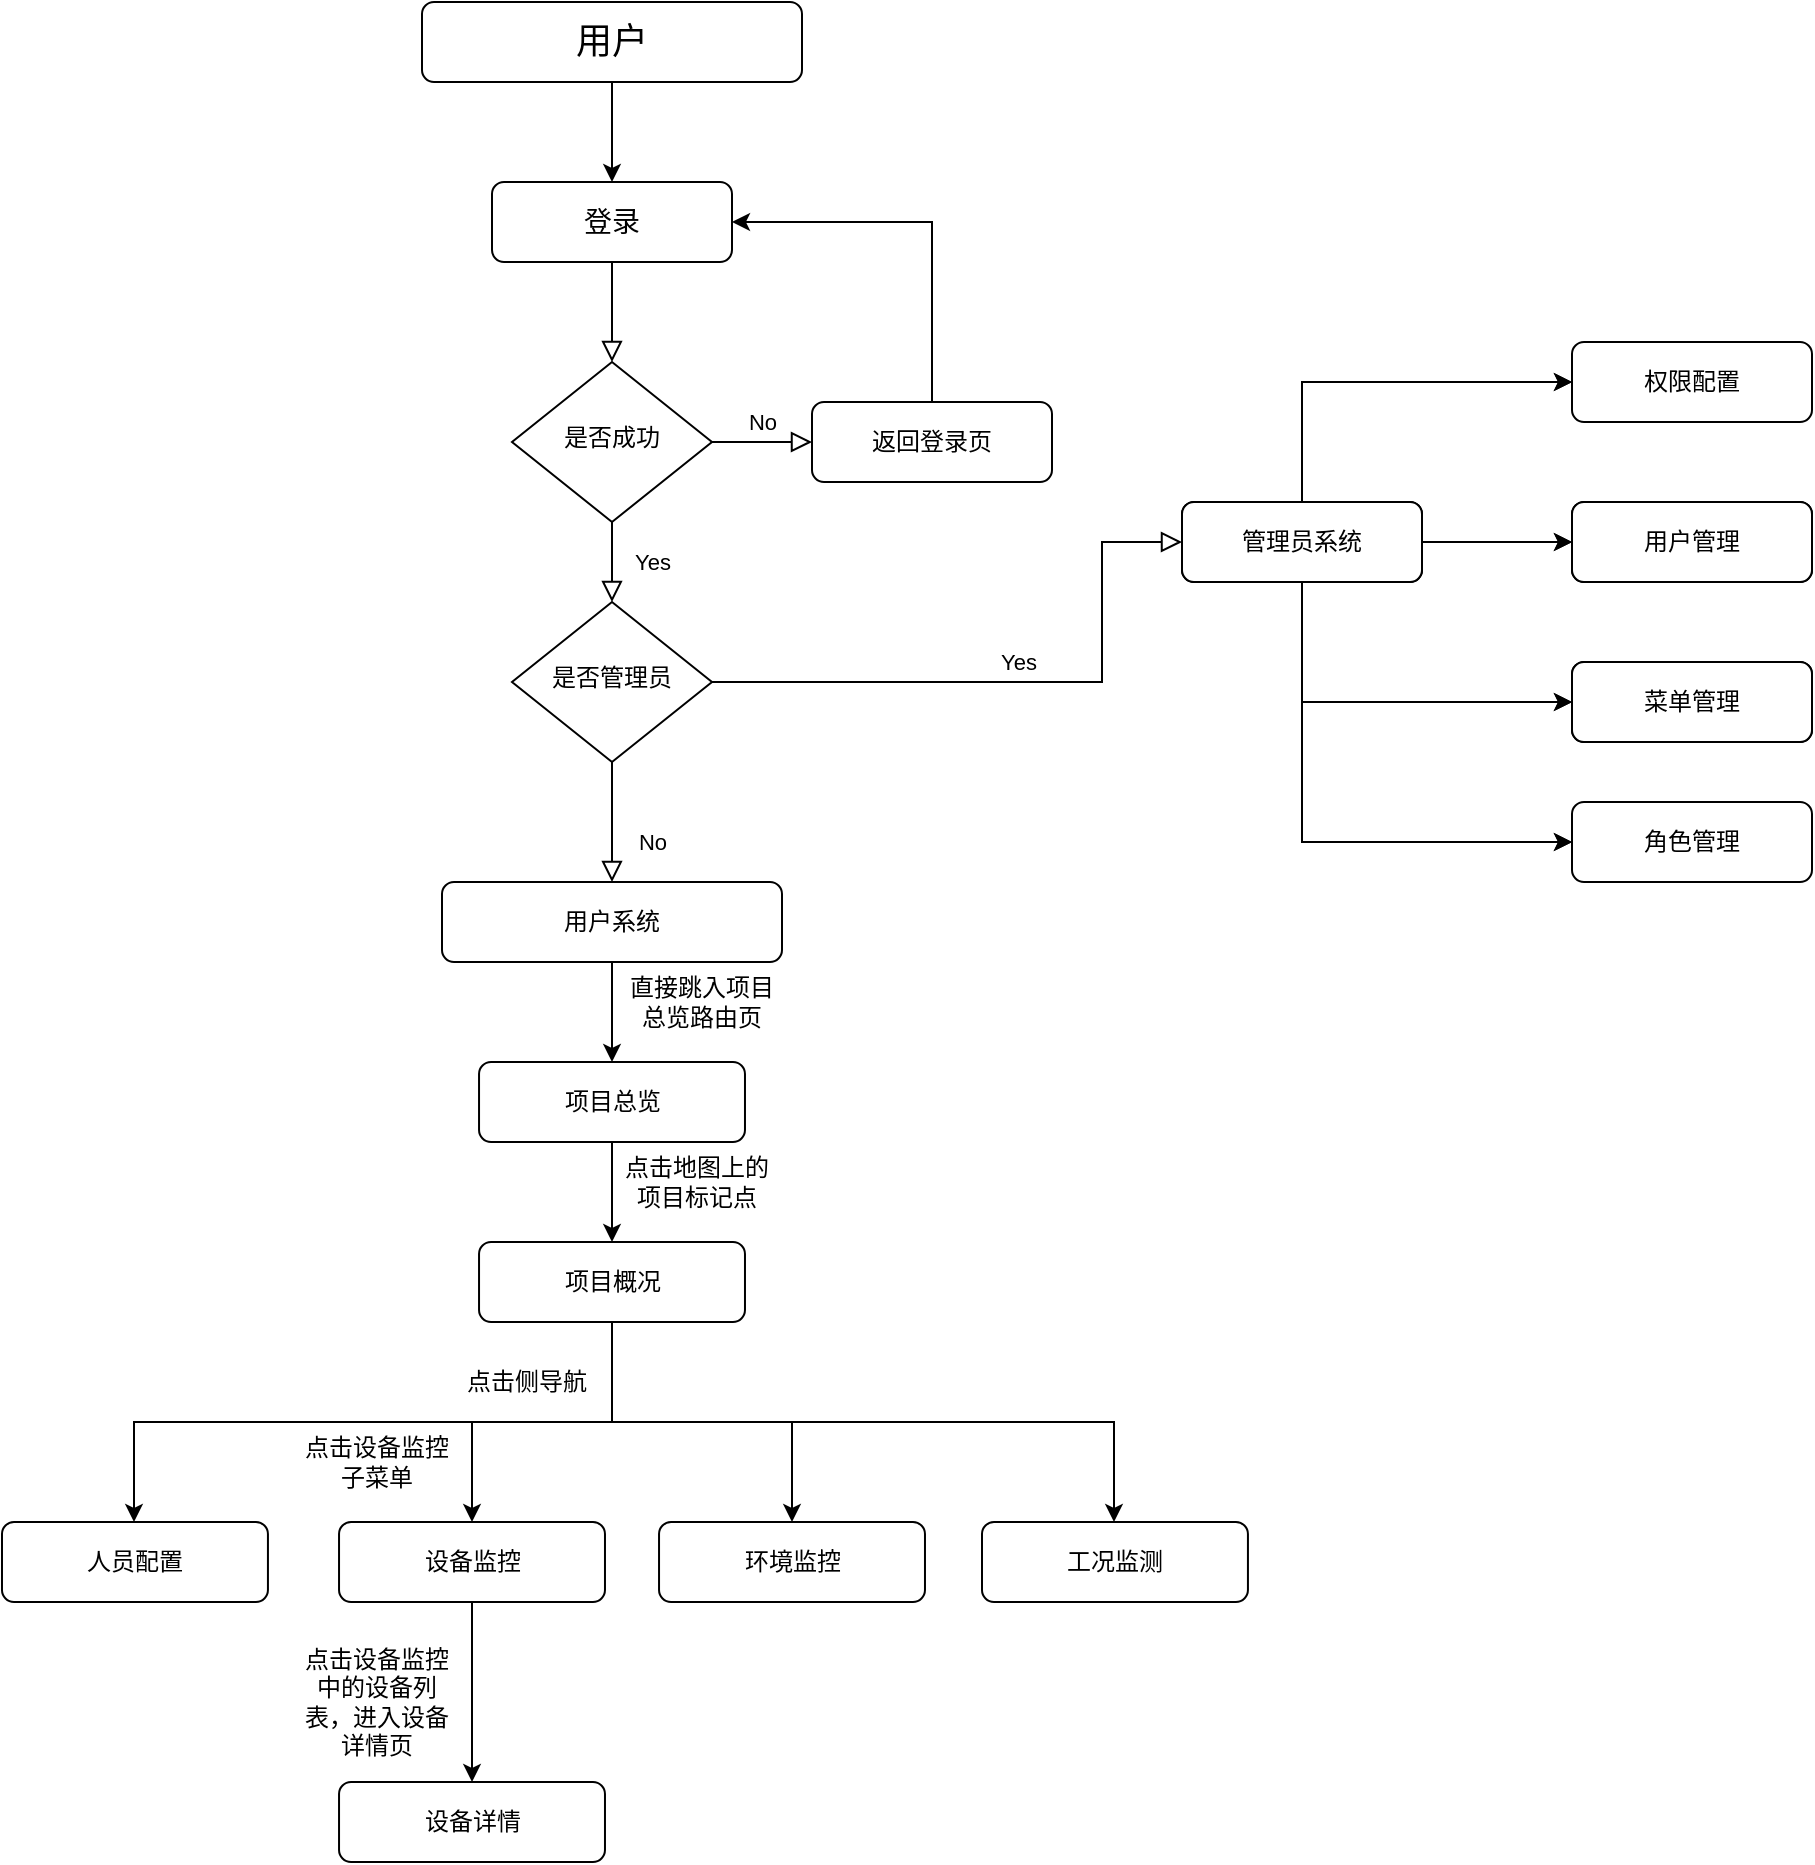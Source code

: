 <mxfile version="13.9.9" type="github">
  <diagram id="C5RBs43oDa-KdzZeNtuy" name="Page-1">
    <mxGraphModel dx="3076" dy="762" grid="1" gridSize="10" guides="1" tooltips="1" connect="1" arrows="1" fold="1" page="1" pageScale="1" pageWidth="1654" pageHeight="2336" math="0" shadow="0">
      <root>
        <mxCell id="WIyWlLk6GJQsqaUBKTNV-0" />
        <mxCell id="WIyWlLk6GJQsqaUBKTNV-1" parent="WIyWlLk6GJQsqaUBKTNV-0" />
        <mxCell id="WIyWlLk6GJQsqaUBKTNV-2" value="" style="rounded=0;html=1;jettySize=auto;orthogonalLoop=1;fontSize=11;endArrow=block;endFill=0;endSize=8;strokeWidth=1;shadow=0;labelBackgroundColor=none;edgeStyle=orthogonalEdgeStyle;" parent="WIyWlLk6GJQsqaUBKTNV-1" source="WIyWlLk6GJQsqaUBKTNV-3" target="WIyWlLk6GJQsqaUBKTNV-6" edge="1">
          <mxGeometry relative="1" as="geometry" />
        </mxCell>
        <mxCell id="WIyWlLk6GJQsqaUBKTNV-3" value="&lt;font style=&quot;font-size: 14px&quot;&gt;登录&lt;/font&gt;" style="rounded=1;whiteSpace=wrap;html=1;fontSize=12;glass=0;strokeWidth=1;shadow=0;" parent="WIyWlLk6GJQsqaUBKTNV-1" vertex="1">
          <mxGeometry x="225" y="120" width="120" height="40" as="geometry" />
        </mxCell>
        <mxCell id="WIyWlLk6GJQsqaUBKTNV-4" value="Yes" style="rounded=0;html=1;jettySize=auto;orthogonalLoop=1;fontSize=11;endArrow=block;endFill=0;endSize=8;strokeWidth=1;shadow=0;labelBackgroundColor=none;edgeStyle=orthogonalEdgeStyle;" parent="WIyWlLk6GJQsqaUBKTNV-1" source="WIyWlLk6GJQsqaUBKTNV-6" target="WIyWlLk6GJQsqaUBKTNV-10" edge="1">
          <mxGeometry y="20" relative="1" as="geometry">
            <mxPoint as="offset" />
          </mxGeometry>
        </mxCell>
        <mxCell id="WIyWlLk6GJQsqaUBKTNV-5" value="No" style="edgeStyle=orthogonalEdgeStyle;rounded=0;html=1;jettySize=auto;orthogonalLoop=1;fontSize=11;endArrow=block;endFill=0;endSize=8;strokeWidth=1;shadow=0;labelBackgroundColor=none;" parent="WIyWlLk6GJQsqaUBKTNV-1" source="WIyWlLk6GJQsqaUBKTNV-6" target="WIyWlLk6GJQsqaUBKTNV-7" edge="1">
          <mxGeometry y="10" relative="1" as="geometry">
            <mxPoint as="offset" />
          </mxGeometry>
        </mxCell>
        <mxCell id="WIyWlLk6GJQsqaUBKTNV-6" value="是否成功" style="rhombus;whiteSpace=wrap;html=1;shadow=0;fontFamily=Helvetica;fontSize=12;align=center;strokeWidth=1;spacing=6;spacingTop=-4;" parent="WIyWlLk6GJQsqaUBKTNV-1" vertex="1">
          <mxGeometry x="235" y="210" width="100" height="80" as="geometry" />
        </mxCell>
        <mxCell id="fpGE6FCmWR1sTY0XqfGk-2" style="edgeStyle=orthogonalEdgeStyle;rounded=0;orthogonalLoop=1;jettySize=auto;html=1;entryX=1;entryY=0.5;entryDx=0;entryDy=0;" edge="1" parent="WIyWlLk6GJQsqaUBKTNV-1" source="WIyWlLk6GJQsqaUBKTNV-7" target="WIyWlLk6GJQsqaUBKTNV-3">
          <mxGeometry relative="1" as="geometry">
            <mxPoint x="285" y="180" as="targetPoint" />
            <Array as="points">
              <mxPoint x="445" y="140" />
            </Array>
          </mxGeometry>
        </mxCell>
        <mxCell id="WIyWlLk6GJQsqaUBKTNV-7" value="返回登录页" style="rounded=1;whiteSpace=wrap;html=1;fontSize=12;glass=0;strokeWidth=1;shadow=0;" parent="WIyWlLk6GJQsqaUBKTNV-1" vertex="1">
          <mxGeometry x="385" y="230" width="120" height="40" as="geometry" />
        </mxCell>
        <mxCell id="WIyWlLk6GJQsqaUBKTNV-8" value="No" style="rounded=0;html=1;jettySize=auto;orthogonalLoop=1;fontSize=11;endArrow=block;endFill=0;endSize=8;strokeWidth=1;shadow=0;labelBackgroundColor=none;edgeStyle=orthogonalEdgeStyle;" parent="WIyWlLk6GJQsqaUBKTNV-1" source="WIyWlLk6GJQsqaUBKTNV-10" target="WIyWlLk6GJQsqaUBKTNV-11" edge="1">
          <mxGeometry x="0.333" y="20" relative="1" as="geometry">
            <mxPoint as="offset" />
          </mxGeometry>
        </mxCell>
        <mxCell id="WIyWlLk6GJQsqaUBKTNV-9" value="Yes" style="edgeStyle=orthogonalEdgeStyle;rounded=0;html=1;jettySize=auto;orthogonalLoop=1;fontSize=11;endArrow=block;endFill=0;endSize=8;strokeWidth=1;shadow=0;labelBackgroundColor=none;" parent="WIyWlLk6GJQsqaUBKTNV-1" source="WIyWlLk6GJQsqaUBKTNV-10" target="WIyWlLk6GJQsqaUBKTNV-12" edge="1">
          <mxGeometry y="10" relative="1" as="geometry">
            <mxPoint as="offset" />
            <Array as="points">
              <mxPoint x="530" y="370" />
              <mxPoint x="530" y="300" />
            </Array>
          </mxGeometry>
        </mxCell>
        <mxCell id="WIyWlLk6GJQsqaUBKTNV-10" value="是否管理员" style="rhombus;whiteSpace=wrap;html=1;shadow=0;fontFamily=Helvetica;fontSize=12;align=center;strokeWidth=1;spacing=6;spacingTop=-4;" parent="WIyWlLk6GJQsqaUBKTNV-1" vertex="1">
          <mxGeometry x="235" y="330" width="100" height="80" as="geometry" />
        </mxCell>
        <mxCell id="fpGE6FCmWR1sTY0XqfGk-8" value="" style="edgeStyle=orthogonalEdgeStyle;rounded=0;orthogonalLoop=1;jettySize=auto;html=1;" edge="1" parent="WIyWlLk6GJQsqaUBKTNV-1" source="WIyWlLk6GJQsqaUBKTNV-11" target="fpGE6FCmWR1sTY0XqfGk-7">
          <mxGeometry relative="1" as="geometry" />
        </mxCell>
        <mxCell id="WIyWlLk6GJQsqaUBKTNV-11" value="用户系统" style="rounded=1;whiteSpace=wrap;html=1;fontSize=12;glass=0;strokeWidth=1;shadow=0;" parent="WIyWlLk6GJQsqaUBKTNV-1" vertex="1">
          <mxGeometry x="200" y="470" width="170" height="40" as="geometry" />
        </mxCell>
        <mxCell id="fpGE6FCmWR1sTY0XqfGk-38" value="" style="edgeStyle=orthogonalEdgeStyle;rounded=0;orthogonalLoop=1;jettySize=auto;html=1;" edge="1" parent="WIyWlLk6GJQsqaUBKTNV-1" source="WIyWlLk6GJQsqaUBKTNV-12" target="fpGE6FCmWR1sTY0XqfGk-37">
          <mxGeometry relative="1" as="geometry" />
        </mxCell>
        <mxCell id="fpGE6FCmWR1sTY0XqfGk-43" value="" style="edgeStyle=orthogonalEdgeStyle;rounded=0;orthogonalLoop=1;jettySize=auto;html=1;entryX=0;entryY=0.5;entryDx=0;entryDy=0;" edge="1" parent="WIyWlLk6GJQsqaUBKTNV-1" source="WIyWlLk6GJQsqaUBKTNV-12" target="fpGE6FCmWR1sTY0XqfGk-42">
          <mxGeometry relative="1" as="geometry">
            <Array as="points">
              <mxPoint x="630" y="220" />
            </Array>
          </mxGeometry>
        </mxCell>
        <mxCell id="fpGE6FCmWR1sTY0XqfGk-45" value="" style="edgeStyle=orthogonalEdgeStyle;rounded=0;orthogonalLoop=1;jettySize=auto;html=1;" edge="1" parent="WIyWlLk6GJQsqaUBKTNV-1" source="WIyWlLk6GJQsqaUBKTNV-12" target="fpGE6FCmWR1sTY0XqfGk-44">
          <mxGeometry relative="1" as="geometry">
            <Array as="points">
              <mxPoint x="630" y="380" />
            </Array>
          </mxGeometry>
        </mxCell>
        <mxCell id="fpGE6FCmWR1sTY0XqfGk-47" value="" style="edgeStyle=orthogonalEdgeStyle;rounded=0;orthogonalLoop=1;jettySize=auto;html=1;" edge="1" parent="WIyWlLk6GJQsqaUBKTNV-1" source="WIyWlLk6GJQsqaUBKTNV-12" target="fpGE6FCmWR1sTY0XqfGk-46">
          <mxGeometry relative="1" as="geometry">
            <Array as="points">
              <mxPoint x="630" y="450" />
            </Array>
          </mxGeometry>
        </mxCell>
        <mxCell id="WIyWlLk6GJQsqaUBKTNV-12" value="管理员系统" style="rounded=1;whiteSpace=wrap;html=1;fontSize=12;glass=0;strokeWidth=1;shadow=0;" parent="WIyWlLk6GJQsqaUBKTNV-1" vertex="1">
          <mxGeometry x="570" y="280" width="120" height="40" as="geometry" />
        </mxCell>
        <mxCell id="fpGE6FCmWR1sTY0XqfGk-1" value="" style="edgeStyle=orthogonalEdgeStyle;rounded=0;orthogonalLoop=1;jettySize=auto;html=1;" edge="1" parent="WIyWlLk6GJQsqaUBKTNV-1" source="fpGE6FCmWR1sTY0XqfGk-0" target="WIyWlLk6GJQsqaUBKTNV-3">
          <mxGeometry relative="1" as="geometry" />
        </mxCell>
        <mxCell id="fpGE6FCmWR1sTY0XqfGk-0" value="&lt;font style=&quot;font-size: 18px&quot;&gt;用户&lt;/font&gt;" style="rounded=1;whiteSpace=wrap;html=1;" vertex="1" parent="WIyWlLk6GJQsqaUBKTNV-1">
          <mxGeometry x="190" y="30" width="190" height="40" as="geometry" />
        </mxCell>
        <mxCell id="fpGE6FCmWR1sTY0XqfGk-56" value="" style="edgeStyle=orthogonalEdgeStyle;rounded=0;orthogonalLoop=1;jettySize=auto;html=1;entryX=0.5;entryY=0;entryDx=0;entryDy=0;" edge="1" parent="WIyWlLk6GJQsqaUBKTNV-1" source="fpGE6FCmWR1sTY0XqfGk-7" target="fpGE6FCmWR1sTY0XqfGk-15">
          <mxGeometry relative="1" as="geometry">
            <mxPoint x="560" y="748" as="targetPoint" />
            <Array as="points" />
          </mxGeometry>
        </mxCell>
        <mxCell id="fpGE6FCmWR1sTY0XqfGk-7" value="项目总览" style="rounded=1;whiteSpace=wrap;html=1;fontSize=12;glass=0;strokeWidth=1;shadow=0;" vertex="1" parent="WIyWlLk6GJQsqaUBKTNV-1">
          <mxGeometry x="218.52" y="560" width="132.97" height="40" as="geometry" />
        </mxCell>
        <mxCell id="fpGE6FCmWR1sTY0XqfGk-19" value="" style="edgeStyle=orthogonalEdgeStyle;rounded=0;orthogonalLoop=1;jettySize=auto;html=1;" edge="1" parent="WIyWlLk6GJQsqaUBKTNV-1" target="fpGE6FCmWR1sTY0XqfGk-18">
          <mxGeometry relative="1" as="geometry">
            <mxPoint x="465" y="740" as="sourcePoint" />
            <Array as="points">
              <mxPoint x="215" y="740" />
            </Array>
          </mxGeometry>
        </mxCell>
        <mxCell id="fpGE6FCmWR1sTY0XqfGk-33" value="" style="edgeStyle=orthogonalEdgeStyle;rounded=0;orthogonalLoop=1;jettySize=auto;html=1;" edge="1" parent="WIyWlLk6GJQsqaUBKTNV-1" target="fpGE6FCmWR1sTY0XqfGk-32">
          <mxGeometry relative="1" as="geometry">
            <mxPoint x="215" y="740" as="sourcePoint" />
            <Array as="points">
              <mxPoint x="215" y="740" />
              <mxPoint x="46" y="740" />
            </Array>
          </mxGeometry>
        </mxCell>
        <mxCell id="fpGE6FCmWR1sTY0XqfGk-36" value="" style="edgeStyle=orthogonalEdgeStyle;rounded=0;orthogonalLoop=1;jettySize=auto;html=1;" edge="1" parent="WIyWlLk6GJQsqaUBKTNV-1" target="fpGE6FCmWR1sTY0XqfGk-35">
          <mxGeometry relative="1" as="geometry">
            <mxPoint x="215" y="740" as="sourcePoint" />
            <Array as="points">
              <mxPoint x="215" y="740" />
              <mxPoint x="536" y="740" />
            </Array>
          </mxGeometry>
        </mxCell>
        <mxCell id="fpGE6FCmWR1sTY0XqfGk-61" value="" style="edgeStyle=orthogonalEdgeStyle;rounded=0;orthogonalLoop=1;jettySize=auto;html=1;" edge="1" parent="WIyWlLk6GJQsqaUBKTNV-1" source="fpGE6FCmWR1sTY0XqfGk-15" target="fpGE6FCmWR1sTY0XqfGk-30">
          <mxGeometry relative="1" as="geometry" />
        </mxCell>
        <mxCell id="fpGE6FCmWR1sTY0XqfGk-15" value="项目概况" style="rounded=1;whiteSpace=wrap;html=1;fontSize=12;glass=0;strokeWidth=1;shadow=0;" vertex="1" parent="WIyWlLk6GJQsqaUBKTNV-1">
          <mxGeometry x="218.52" y="650" width="132.97" height="40" as="geometry" />
        </mxCell>
        <mxCell id="fpGE6FCmWR1sTY0XqfGk-17" value="点击地图上的项目标记点" style="text;html=1;strokeColor=none;fillColor=none;align=center;verticalAlign=middle;whiteSpace=wrap;rounded=0;" vertex="1" parent="WIyWlLk6GJQsqaUBKTNV-1">
          <mxGeometry x="290" y="610" width="75" height="20" as="geometry" />
        </mxCell>
        <mxCell id="fpGE6FCmWR1sTY0XqfGk-22" value="" style="edgeStyle=orthogonalEdgeStyle;rounded=0;orthogonalLoop=1;jettySize=auto;html=1;" edge="1" parent="WIyWlLk6GJQsqaUBKTNV-1" source="fpGE6FCmWR1sTY0XqfGk-18" target="fpGE6FCmWR1sTY0XqfGk-21">
          <mxGeometry relative="1" as="geometry" />
        </mxCell>
        <mxCell id="fpGE6FCmWR1sTY0XqfGk-18" value="设备监控" style="rounded=1;whiteSpace=wrap;html=1;fontSize=12;glass=0;strokeWidth=1;shadow=0;" vertex="1" parent="WIyWlLk6GJQsqaUBKTNV-1">
          <mxGeometry x="148.52" y="790" width="132.97" height="40" as="geometry" />
        </mxCell>
        <mxCell id="fpGE6FCmWR1sTY0XqfGk-20" value="点击设备监控子菜单" style="text;html=1;strokeColor=none;fillColor=none;align=center;verticalAlign=middle;whiteSpace=wrap;rounded=0;" vertex="1" parent="WIyWlLk6GJQsqaUBKTNV-1">
          <mxGeometry x="130" y="750" width="75" height="20" as="geometry" />
        </mxCell>
        <mxCell id="fpGE6FCmWR1sTY0XqfGk-21" value="设备详情" style="rounded=1;whiteSpace=wrap;html=1;fontSize=12;glass=0;strokeWidth=1;shadow=0;" vertex="1" parent="WIyWlLk6GJQsqaUBKTNV-1">
          <mxGeometry x="148.52" y="920" width="132.97" height="40" as="geometry" />
        </mxCell>
        <mxCell id="fpGE6FCmWR1sTY0XqfGk-23" value="点击设备监控中的设备列表，进入设备详情页" style="text;html=1;strokeColor=none;fillColor=none;align=center;verticalAlign=middle;whiteSpace=wrap;rounded=0;" vertex="1" parent="WIyWlLk6GJQsqaUBKTNV-1">
          <mxGeometry x="130" y="870" width="75" height="20" as="geometry" />
        </mxCell>
        <mxCell id="fpGE6FCmWR1sTY0XqfGk-30" value="环境监控" style="rounded=1;whiteSpace=wrap;html=1;fontSize=12;glass=0;strokeWidth=1;shadow=0;" vertex="1" parent="WIyWlLk6GJQsqaUBKTNV-1">
          <mxGeometry x="308.52" y="790" width="132.97" height="40" as="geometry" />
        </mxCell>
        <mxCell id="fpGE6FCmWR1sTY0XqfGk-32" value="人员配置" style="rounded=1;whiteSpace=wrap;html=1;fontSize=12;glass=0;strokeWidth=1;shadow=0;" vertex="1" parent="WIyWlLk6GJQsqaUBKTNV-1">
          <mxGeometry x="-20" y="790" width="132.97" height="40" as="geometry" />
        </mxCell>
        <mxCell id="fpGE6FCmWR1sTY0XqfGk-35" value="工况监测" style="rounded=1;whiteSpace=wrap;html=1;fontSize=12;glass=0;strokeWidth=1;shadow=0;" vertex="1" parent="WIyWlLk6GJQsqaUBKTNV-1">
          <mxGeometry x="470" y="790" width="132.97" height="40" as="geometry" />
        </mxCell>
        <mxCell id="fpGE6FCmWR1sTY0XqfGk-37" value="用户管理" style="rounded=1;whiteSpace=wrap;html=1;fontSize=12;glass=0;strokeWidth=1;shadow=0;" vertex="1" parent="WIyWlLk6GJQsqaUBKTNV-1">
          <mxGeometry x="765" y="280" width="120" height="40" as="geometry" />
        </mxCell>
        <mxCell id="fpGE6FCmWR1sTY0XqfGk-42" value="权限配置" style="rounded=1;whiteSpace=wrap;html=1;fontSize=12;glass=0;strokeWidth=1;shadow=0;" vertex="1" parent="WIyWlLk6GJQsqaUBKTNV-1">
          <mxGeometry x="765" y="200" width="120" height="40" as="geometry" />
        </mxCell>
        <mxCell id="fpGE6FCmWR1sTY0XqfGk-44" value="菜单管理" style="rounded=1;whiteSpace=wrap;html=1;fontSize=12;glass=0;strokeWidth=1;shadow=0;" vertex="1" parent="WIyWlLk6GJQsqaUBKTNV-1">
          <mxGeometry x="765" y="360" width="120" height="40" as="geometry" />
        </mxCell>
        <mxCell id="fpGE6FCmWR1sTY0XqfGk-46" value="角色管理" style="rounded=1;whiteSpace=wrap;html=1;fontSize=12;glass=0;strokeWidth=1;shadow=0;" vertex="1" parent="WIyWlLk6GJQsqaUBKTNV-1">
          <mxGeometry x="765" y="430" width="120" height="40" as="geometry" />
        </mxCell>
        <mxCell id="fpGE6FCmWR1sTY0XqfGk-48" value="直接跳入项目总览路由页" style="text;html=1;strokeColor=none;fillColor=none;align=center;verticalAlign=middle;whiteSpace=wrap;rounded=0;" vertex="1" parent="WIyWlLk6GJQsqaUBKTNV-1">
          <mxGeometry x="290" y="520" width="80" height="20" as="geometry" />
        </mxCell>
        <mxCell id="fpGE6FCmWR1sTY0XqfGk-49" value="" style="edgeStyle=orthogonalEdgeStyle;rounded=0;orthogonalLoop=1;jettySize=auto;html=1;" edge="1" source="fpGE6FCmWR1sTY0XqfGk-53" target="fpGE6FCmWR1sTY0XqfGk-54" parent="WIyWlLk6GJQsqaUBKTNV-1">
          <mxGeometry relative="1" as="geometry" />
        </mxCell>
        <mxCell id="fpGE6FCmWR1sTY0XqfGk-50" value="" style="edgeStyle=orthogonalEdgeStyle;rounded=0;orthogonalLoop=1;jettySize=auto;html=1;entryX=0;entryY=0.5;entryDx=0;entryDy=0;" edge="1" source="fpGE6FCmWR1sTY0XqfGk-53" parent="WIyWlLk6GJQsqaUBKTNV-1">
          <mxGeometry relative="1" as="geometry">
            <mxPoint x="765" y="220" as="targetPoint" />
            <Array as="points">
              <mxPoint x="630" y="220" />
            </Array>
          </mxGeometry>
        </mxCell>
        <mxCell id="fpGE6FCmWR1sTY0XqfGk-51" value="" style="edgeStyle=orthogonalEdgeStyle;rounded=0;orthogonalLoop=1;jettySize=auto;html=1;" edge="1" source="fpGE6FCmWR1sTY0XqfGk-53" target="fpGE6FCmWR1sTY0XqfGk-55" parent="WIyWlLk6GJQsqaUBKTNV-1">
          <mxGeometry relative="1" as="geometry">
            <Array as="points">
              <mxPoint x="630" y="380" />
            </Array>
          </mxGeometry>
        </mxCell>
        <mxCell id="fpGE6FCmWR1sTY0XqfGk-52" value="" style="edgeStyle=orthogonalEdgeStyle;rounded=0;orthogonalLoop=1;jettySize=auto;html=1;" edge="1" source="fpGE6FCmWR1sTY0XqfGk-53" parent="WIyWlLk6GJQsqaUBKTNV-1">
          <mxGeometry relative="1" as="geometry">
            <mxPoint x="765" y="450" as="targetPoint" />
            <Array as="points">
              <mxPoint x="630" y="450" />
            </Array>
          </mxGeometry>
        </mxCell>
        <mxCell id="fpGE6FCmWR1sTY0XqfGk-53" value="管理员系统" style="rounded=1;whiteSpace=wrap;html=1;fontSize=12;glass=0;strokeWidth=1;shadow=0;" vertex="1" parent="WIyWlLk6GJQsqaUBKTNV-1">
          <mxGeometry x="570" y="280" width="120" height="40" as="geometry" />
        </mxCell>
        <mxCell id="fpGE6FCmWR1sTY0XqfGk-54" value="用户管理" style="rounded=1;whiteSpace=wrap;html=1;fontSize=12;glass=0;strokeWidth=1;shadow=0;" vertex="1" parent="WIyWlLk6GJQsqaUBKTNV-1">
          <mxGeometry x="765" y="280" width="120" height="40" as="geometry" />
        </mxCell>
        <mxCell id="fpGE6FCmWR1sTY0XqfGk-55" value="菜单管理" style="rounded=1;whiteSpace=wrap;html=1;fontSize=12;glass=0;strokeWidth=1;shadow=0;" vertex="1" parent="WIyWlLk6GJQsqaUBKTNV-1">
          <mxGeometry x="765" y="360" width="120" height="40" as="geometry" />
        </mxCell>
        <mxCell id="fpGE6FCmWR1sTY0XqfGk-57" value="点击侧导航" style="text;html=1;strokeColor=none;fillColor=none;align=center;verticalAlign=middle;whiteSpace=wrap;rounded=0;" vertex="1" parent="WIyWlLk6GJQsqaUBKTNV-1">
          <mxGeometry x="205" y="710" width="75" height="20" as="geometry" />
        </mxCell>
      </root>
    </mxGraphModel>
  </diagram>
</mxfile>
